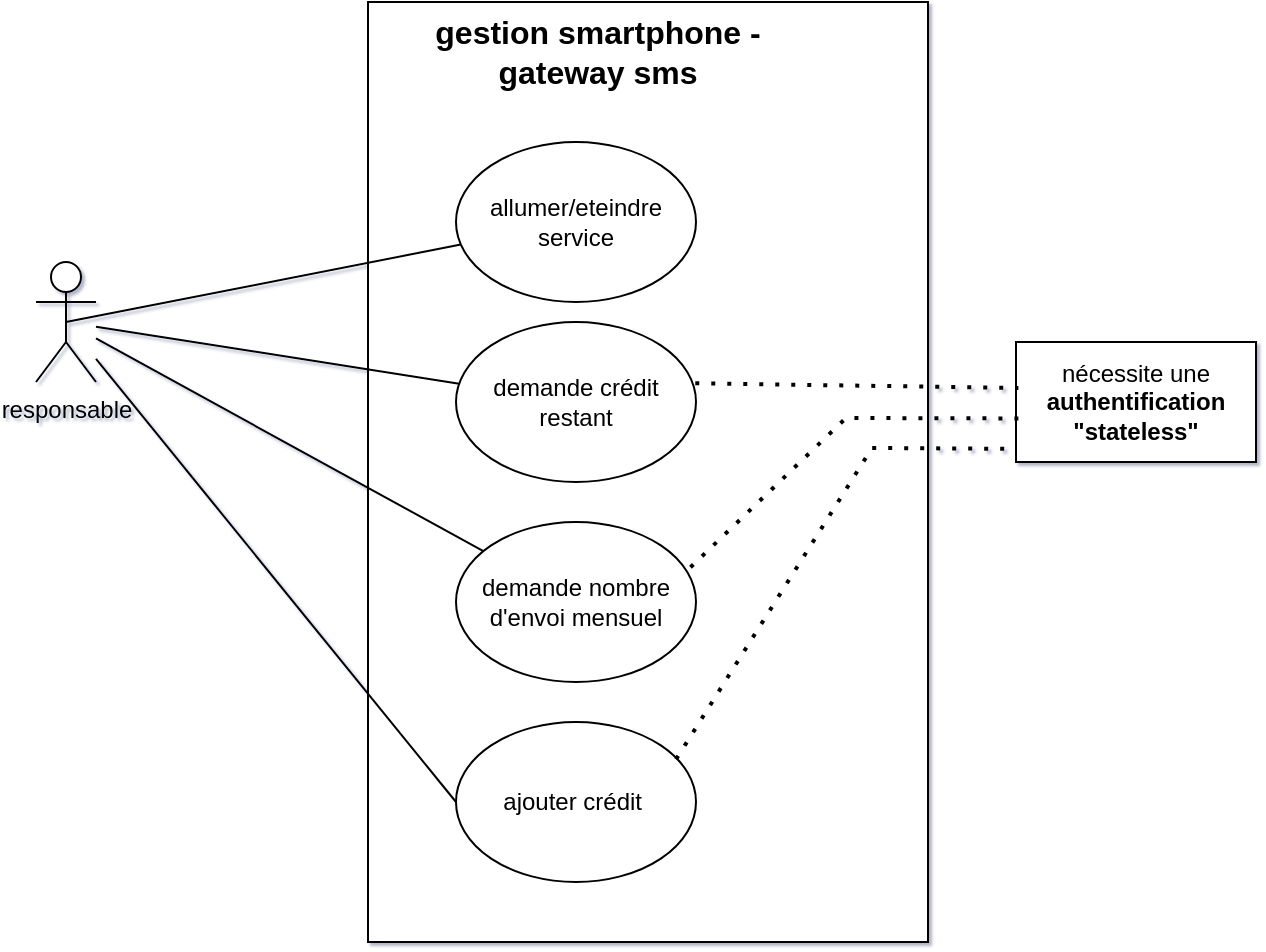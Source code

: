 <mxfile version="28.0.4">
  <diagram name="Page-1" id="vkX-y_mw0rxXc4ceeSFh">
    <mxGraphModel dx="710" dy="611" grid="0" gridSize="10" guides="1" tooltips="1" connect="1" arrows="1" fold="1" page="1" pageScale="1" pageWidth="827" pageHeight="1169" background="none" math="0" shadow="1">
      <root>
        <mxCell id="0" />
        <mxCell id="1" parent="0" />
        <mxCell id="ZN7OhJrLCNEF342QoOF8-2" value="" style="rounded=0;whiteSpace=wrap;html=1;" parent="1" vertex="1">
          <mxGeometry x="250" y="90" width="280" height="470" as="geometry" />
        </mxCell>
        <mxCell id="ZN7OhJrLCNEF342QoOF8-1" value="responsable" style="shape=umlActor;verticalLabelPosition=bottom;verticalAlign=top;html=1;outlineConnect=0;" parent="1" vertex="1">
          <mxGeometry x="84" y="220" width="30" height="60" as="geometry" />
        </mxCell>
        <mxCell id="ZN7OhJrLCNEF342QoOF8-3" value="demande crédit restant" style="ellipse;whiteSpace=wrap;html=1;" parent="1" vertex="1">
          <mxGeometry x="294" y="250" width="120" height="80" as="geometry" />
        </mxCell>
        <mxCell id="ZN7OhJrLCNEF342QoOF8-4" value="ajouter crédit&amp;nbsp;" style="ellipse;whiteSpace=wrap;html=1;" parent="1" vertex="1">
          <mxGeometry x="294" y="450" width="120" height="80" as="geometry" />
        </mxCell>
        <mxCell id="ZN7OhJrLCNEF342QoOF8-5" value="demande nombre d&#39;envoi mensuel" style="ellipse;whiteSpace=wrap;html=1;" parent="1" vertex="1">
          <mxGeometry x="294" y="350" width="120" height="80" as="geometry" />
        </mxCell>
        <mxCell id="ZN7OhJrLCNEF342QoOF8-6" value="" style="endArrow=none;html=1;rounded=0;" parent="1" source="ZN7OhJrLCNEF342QoOF8-1" target="ZN7OhJrLCNEF342QoOF8-3" edge="1">
          <mxGeometry width="50" height="50" relative="1" as="geometry">
            <mxPoint x="374" y="430" as="sourcePoint" />
            <mxPoint x="424" y="380" as="targetPoint" />
          </mxGeometry>
        </mxCell>
        <mxCell id="ZN7OhJrLCNEF342QoOF8-7" value="" style="endArrow=none;html=1;rounded=0;" parent="1" source="ZN7OhJrLCNEF342QoOF8-1" target="ZN7OhJrLCNEF342QoOF8-5" edge="1">
          <mxGeometry width="50" height="50" relative="1" as="geometry">
            <mxPoint x="374" y="430" as="sourcePoint" />
            <mxPoint x="424" y="380" as="targetPoint" />
          </mxGeometry>
        </mxCell>
        <mxCell id="ZN7OhJrLCNEF342QoOF8-8" value="" style="endArrow=none;html=1;rounded=0;entryX=0;entryY=0.5;entryDx=0;entryDy=0;" parent="1" source="ZN7OhJrLCNEF342QoOF8-1" target="ZN7OhJrLCNEF342QoOF8-4" edge="1">
          <mxGeometry width="50" height="50" relative="1" as="geometry">
            <mxPoint x="374" y="430" as="sourcePoint" />
            <mxPoint x="424" y="380" as="targetPoint" />
          </mxGeometry>
        </mxCell>
        <mxCell id="ZN7OhJrLCNEF342QoOF8-10" value="allumer/eteindre service" style="ellipse;whiteSpace=wrap;html=1;" parent="1" vertex="1">
          <mxGeometry x="294" y="160" width="120" height="80" as="geometry" />
        </mxCell>
        <mxCell id="ZN7OhJrLCNEF342QoOF8-11" value="" style="endArrow=none;html=1;rounded=0;exitX=0.5;exitY=0.5;exitDx=0;exitDy=0;exitPerimeter=0;" parent="1" source="ZN7OhJrLCNEF342QoOF8-1" target="ZN7OhJrLCNEF342QoOF8-10" edge="1">
          <mxGeometry width="50" height="50" relative="1" as="geometry">
            <mxPoint x="374" y="360" as="sourcePoint" />
            <mxPoint x="424" y="310" as="targetPoint" />
          </mxGeometry>
        </mxCell>
        <mxCell id="ZN7OhJrLCNEF342QoOF8-15" value="gestion smartphone -gateway sms" style="text;html=1;align=center;verticalAlign=middle;whiteSpace=wrap;rounded=0;fontSize=16;fontStyle=1" parent="1" vertex="1">
          <mxGeometry x="260" y="100" width="210" height="30" as="geometry" />
        </mxCell>
        <mxCell id="hr3Dwamd6WRlLGqigXhI-2" value="nécessite une &lt;strong data-end=&quot;410&quot; data-start=&quot;378&quot;&gt;authentification &quot;stateless&quot;&lt;/strong&gt;" style="rounded=0;whiteSpace=wrap;html=1;" parent="1" vertex="1">
          <mxGeometry x="574" y="260" width="120" height="60" as="geometry" />
        </mxCell>
        <mxCell id="hr3Dwamd6WRlLGqigXhI-4" value="" style="endArrow=none;dashed=1;html=1;dashPattern=1 3;strokeWidth=2;rounded=0;entryX=0.01;entryY=0.383;entryDx=0;entryDy=0;exitX=0.997;exitY=0.383;exitDx=0;exitDy=0;exitPerimeter=0;entryPerimeter=0;" parent="1" source="ZN7OhJrLCNEF342QoOF8-3" target="hr3Dwamd6WRlLGqigXhI-2" edge="1">
          <mxGeometry width="50" height="50" relative="1" as="geometry">
            <mxPoint x="334" y="334" as="sourcePoint" />
            <mxPoint x="384" y="284" as="targetPoint" />
          </mxGeometry>
        </mxCell>
        <mxCell id="hr3Dwamd6WRlLGqigXhI-5" value="" style="endArrow=none;dashed=1;html=1;dashPattern=1 3;strokeWidth=2;rounded=0;entryX=0.01;entryY=0.637;entryDx=0;entryDy=0;entryPerimeter=0;exitX=0.977;exitY=0.283;exitDx=0;exitDy=0;exitPerimeter=0;" parent="1" source="ZN7OhJrLCNEF342QoOF8-5" target="hr3Dwamd6WRlLGqigXhI-2" edge="1">
          <mxGeometry width="50" height="50" relative="1" as="geometry">
            <mxPoint x="334" y="334" as="sourcePoint" />
            <mxPoint x="384" y="284" as="targetPoint" />
            <Array as="points">
              <mxPoint x="489" y="298" />
            </Array>
          </mxGeometry>
        </mxCell>
        <mxCell id="hr3Dwamd6WRlLGqigXhI-6" value="" style="endArrow=none;dashed=1;html=1;dashPattern=1 3;strokeWidth=2;rounded=0;exitX=0.917;exitY=0.233;exitDx=0;exitDy=0;entryX=-0.01;entryY=0.89;entryDx=0;entryDy=0;entryPerimeter=0;exitPerimeter=0;" parent="1" source="ZN7OhJrLCNEF342QoOF8-4" target="hr3Dwamd6WRlLGqigXhI-2" edge="1">
          <mxGeometry width="50" height="50" relative="1" as="geometry">
            <mxPoint x="334" y="334" as="sourcePoint" />
            <mxPoint x="384" y="284" as="targetPoint" />
            <Array as="points">
              <mxPoint x="502" y="313" />
            </Array>
          </mxGeometry>
        </mxCell>
      </root>
    </mxGraphModel>
  </diagram>
</mxfile>
